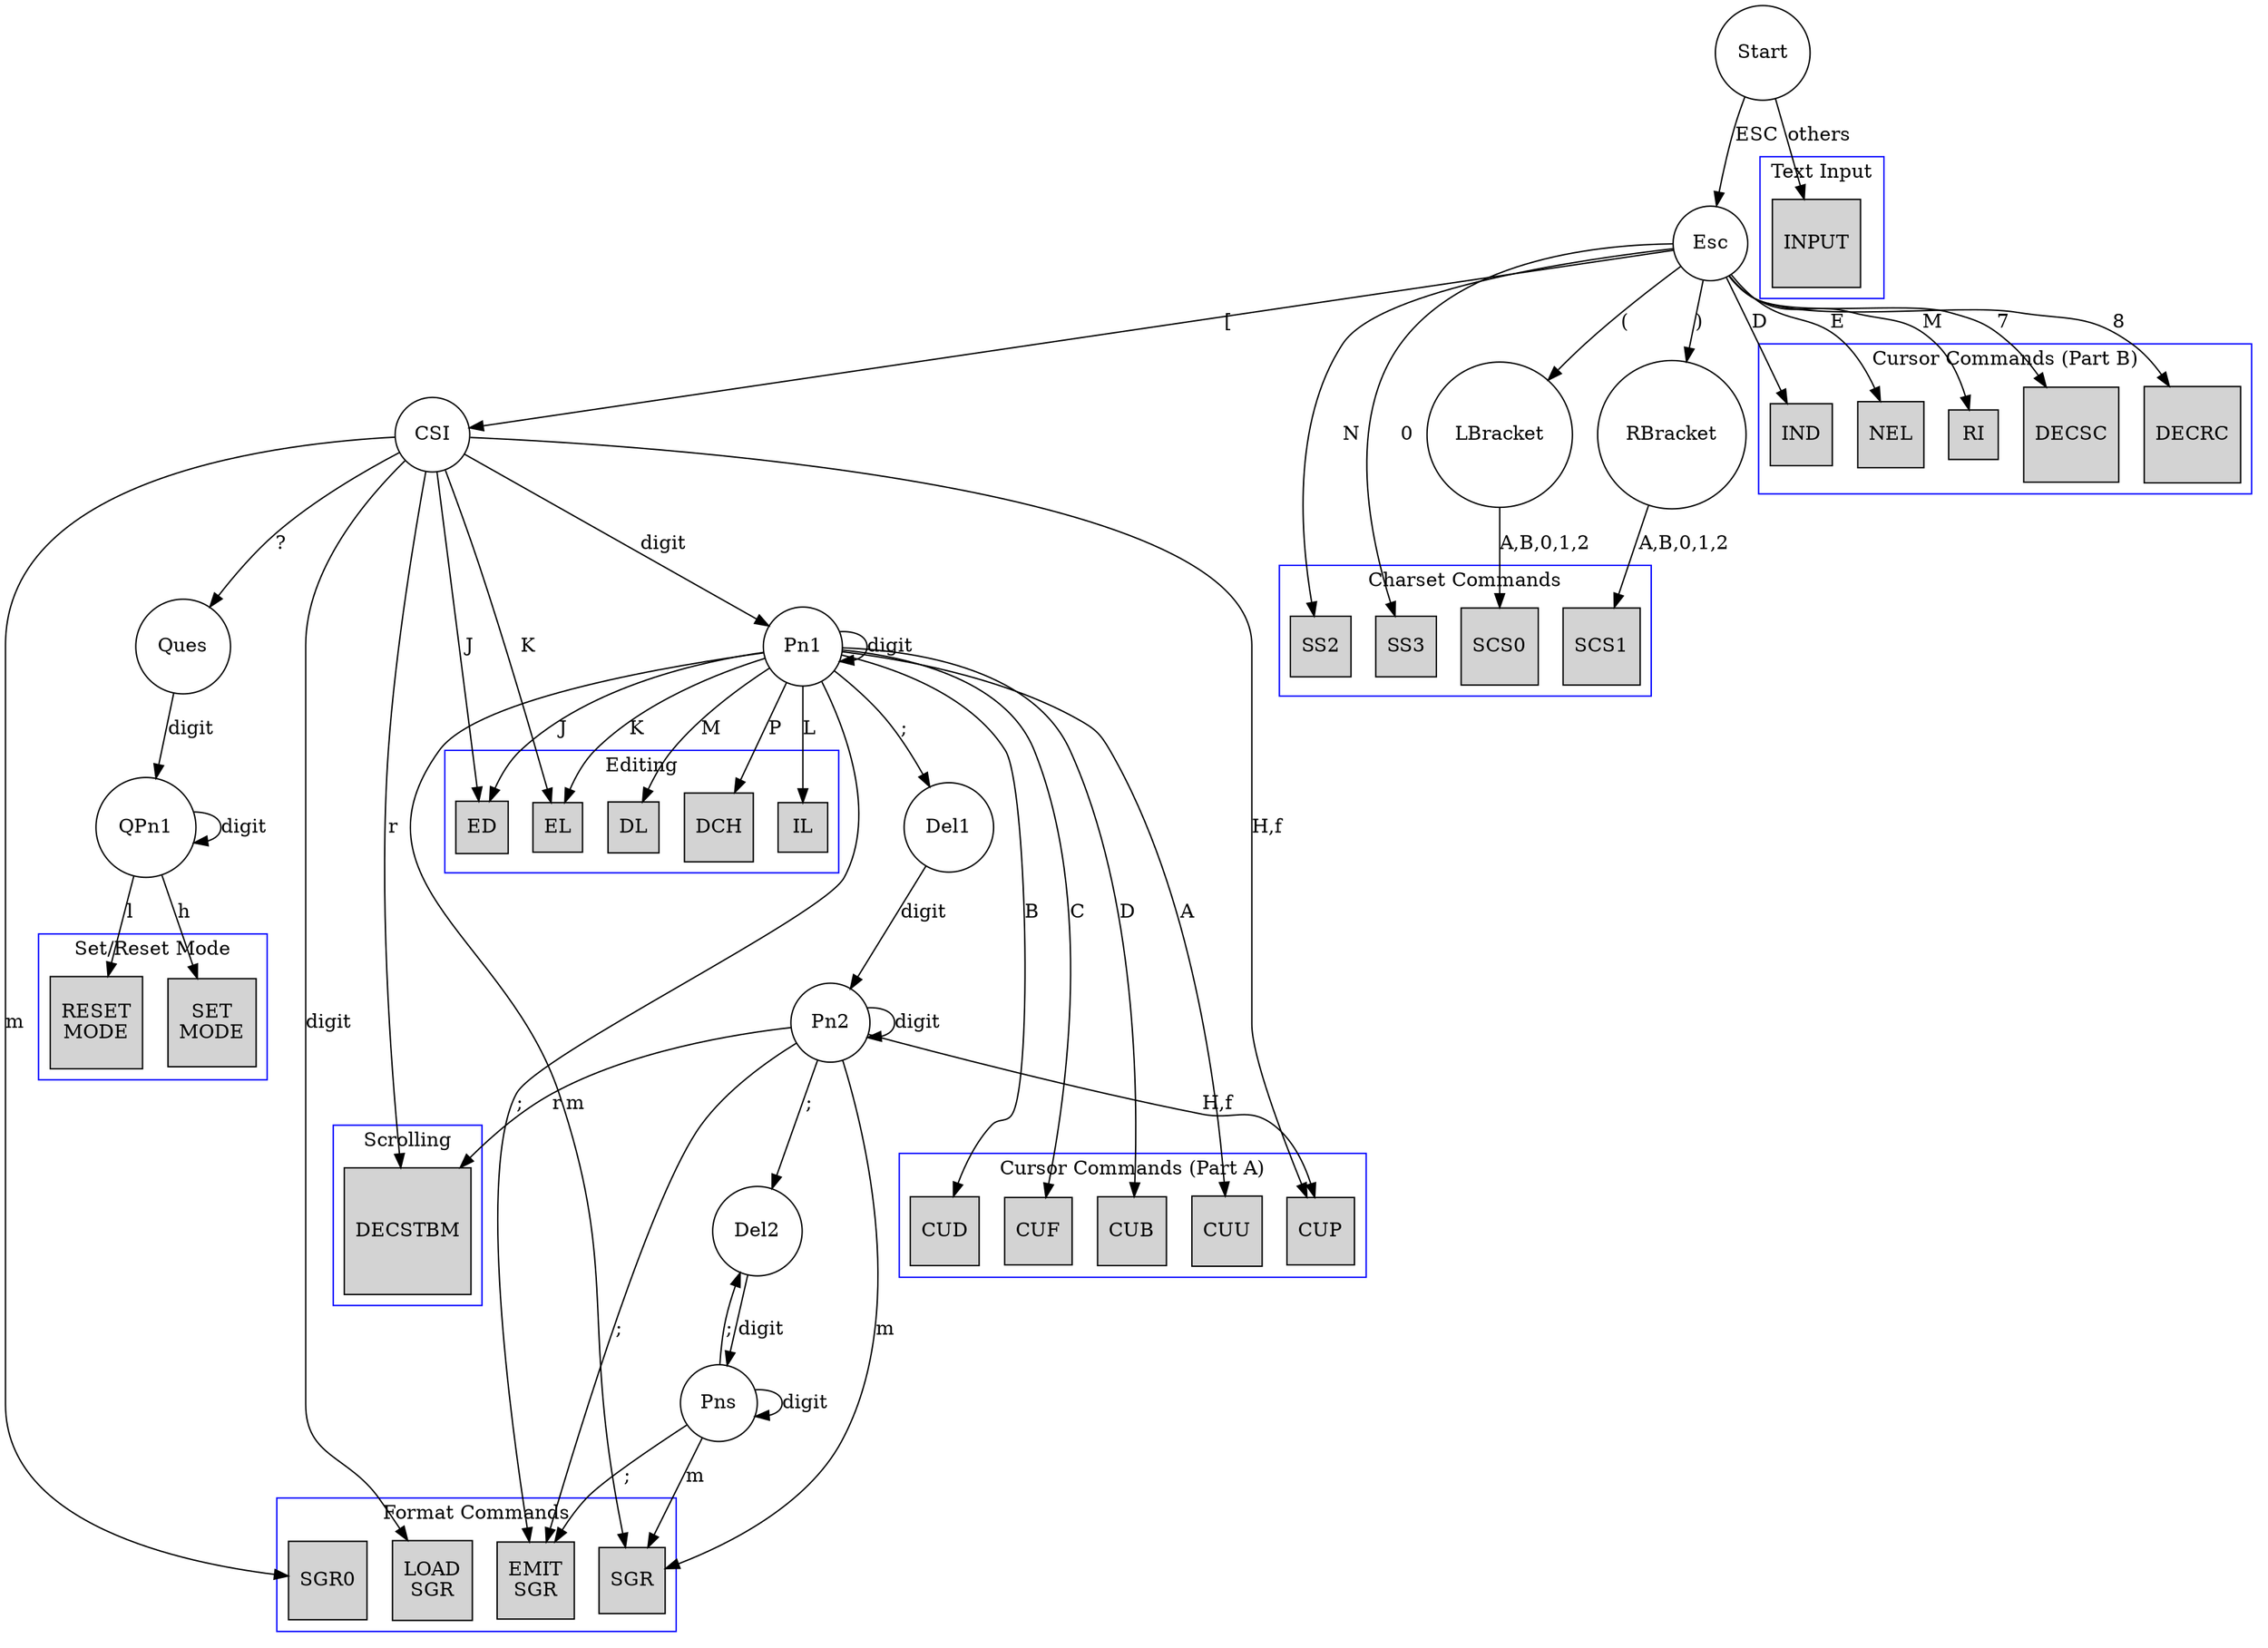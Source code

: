 digraph DFA {   
//	edge[fontname="FangSong"];  
//	node[peripheries=2, fontname="FangSong"];  
//	size="16, 16";  
	node[shape=circle];  

	Start;

	/* Basic structure */

	// ESC
	Start->Esc[label=ESC];

	// ESC [
	Esc->CSI[label="["];

	// ESC [ Pn
	CSI->Pn1[label="digit"];
	Pn1->Pn1[label="digit"];

	// ESC [ Pn; 
	Pn1->Del1[label=";"];

	// ESC [ Pn; Pn
	Del1->Pn2[label="digit"];
	Pn2->Pn2[label="digit"];

	// ESC [ Pn; Pn; 
	Pn2->Del2[label=";"];

	// ESC [ Pn; Pn; Pns
	Del2->Pns[label="digit"];
	Pns->Pns[label="digit"];
	Pns->Del2[label=";"];

	// ESC (
	Esc->LBracket[label="("];

	// ESC )
	Esc->RBracket[label=")"];

	// ESC [ ?
	CSI->Ques[label="?"];

	// ESC [? Pn
	Ques->QPn1[label="digit"];
	QPn1->QPn1[label="digit"];
	
	/* Format Commands */
	subgraph cluster0 {
		node[style=filled,shape=square];
        color=blue;
        label="Format Commands";  
		SGR; SGR0;
		EMIT_SGR[label="EMIT\nSGR"];
		LOAD_SGR[label="LOAD\nSGR"];
	}

	Pn1->EMIT_SGR[label=";"];
	Pn2->EMIT_SGR[label=";"];
	Pns->EMIT_SGR[label=";"];
	Pn1->SGR[label="m"];
	Pn2->SGR[label="m"];
	Pns->SGR[label="m"];
	CSI->SGR0[label="m"];
	CSI->LOAD_SGR[label="digit"];

	/* Cursor Movement Commands */
	subgraph cluster1a {
		node[style=filled,shape=square];
        color=blue;
        label="Cursor Commands (Part A)";  
		CUU; CUD; CUF; CUB; CUP;
	}

	subgraph cluster1b {
		node[style=filled,shape=square];
        color=blue;
        label="Cursor Commands (Part B)";  
		IND; NEL; RI; DECSC; DECRC;
	}

	// ESC [ Pn A
	Pn1->CUU[label=A];  // Cursor up

	// ESC [ Pn B
	Pn1->CUD[label=B];  // Cursor down

	// ESC [ Pn C
	Pn1->CUF[label=C];  // Cursor forward (right)

	// ESC [ Pn B
	Pn1->CUB[label=D];  // Cursor backward (left)

	// ESC [ Pn; Pn H 
	Pn2->CUP[label="H,f"]; // Cursor Position

	// ESC [ H
	CSI->CUP[label="H,f"]; // Cursor Home

	// ESC D
	Esc->IND[label=D];  // Index

	// ESC E
	Esc->NEL[label=E];  // Next line

	// ESC M
	Esc->RI[label=M];  // Reserve Index

	// ESC 7
	Esc->DECSC[label=7]; // Save cursor

	// ESC 8
	Esc->DECRC[label=8]; // Restore cursor

	/* Scrolling */
	subgraph cluster2 {
		node[style=filled,shape=square];
        color=blue;
        label="Scrolling";  
		DECSTBM;
	}

	// ESC [ Pn; Pn r
	Pn2->DECSTBM[label=r]; // Set top and bottom margins
	CSI->DECSTBM[label=r];

	/* Charset Commands */
	subgraph cluster3 {
		node[style=filled,shape=square];
        color=blue;
        label="Charset Commands";  
		SCS0; SCS1; SS2; SS3;
	}

	LBracket->SCS0[label="A,B,0,1,2"];
	RBracket->SCS1[label="A,B,0,1,2"];
	Esc->SS2[label=N];
	Esc->SS3[label=0];

	/* Erasing */
	subgraph cluster4 {
		node[style=filled,shape=square];
        color=blue;
        label="Erasing";  
		EL; ED;
	}

	CSI->EL[label=K];  // Erase in line
	Pn1->EL[label=K];

	CSI->ED[label=J];  // Erase in display
	Pn1->ED[label=J];

	/* Editing */
	subgraph cluster4 {
		node[style=filled,shape=square];
        color=blue;
        label="Editing";  
		DCH; IL; DL;
	}

	Pn1->DCH[label=P]; // Delete character
	Pn1->IL[label=L];  // Insert line
	Pn1->DL[label=M];  // Delete line

	/* Set/Reset Mode Commands */
	subgraph cluster5 {
		node[style=filled,shape=square];
        color=blue;
        label="Set/Reset Mode";  
		SETMODE[label="SET\nMODE"]; RESETMODE[label="RESET\nMODE"];
	}
	QPn1->SETMODE[label=h]
	QPn1->RESETMODE[label=l]

	subgraph cluster6 {
		node[style=filled,shape=square];
        color=blue;
        label="Text Input";  
		INPUT;
	}
	Start->INPUT[label=others];
}         
